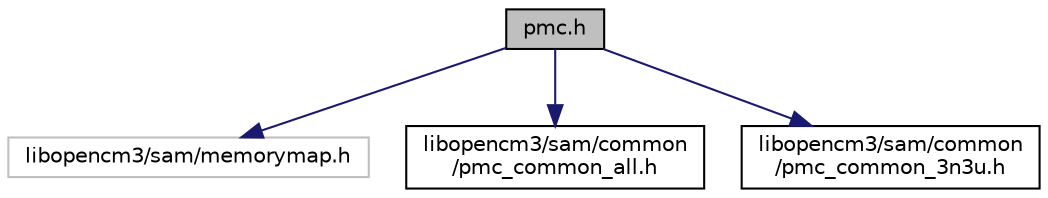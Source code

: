 digraph "pmc.h"
{
  edge [fontname="Helvetica",fontsize="10",labelfontname="Helvetica",labelfontsize="10"];
  node [fontname="Helvetica",fontsize="10",shape=record];
  Node1 [label="pmc.h",height=0.2,width=0.4,color="black", fillcolor="grey75", style="filled", fontcolor="black"];
  Node1 -> Node2 [color="midnightblue",fontsize="10",style="solid",fontname="Helvetica"];
  Node2 [label="libopencm3/sam/memorymap.h",height=0.2,width=0.4,color="grey75", fillcolor="white", style="filled"];
  Node1 -> Node3 [color="midnightblue",fontsize="10",style="solid",fontname="Helvetica"];
  Node3 [label="libopencm3/sam/common\l/pmc_common_all.h",height=0.2,width=0.4,color="black", fillcolor="white", style="filled",URL="$pmc__common__all_8h.html"];
  Node1 -> Node4 [color="midnightblue",fontsize="10",style="solid",fontname="Helvetica"];
  Node4 [label="libopencm3/sam/common\l/pmc_common_3n3u.h",height=0.2,width=0.4,color="black", fillcolor="white", style="filled",URL="$pmc__common__3n3u_8h.html"];
}

